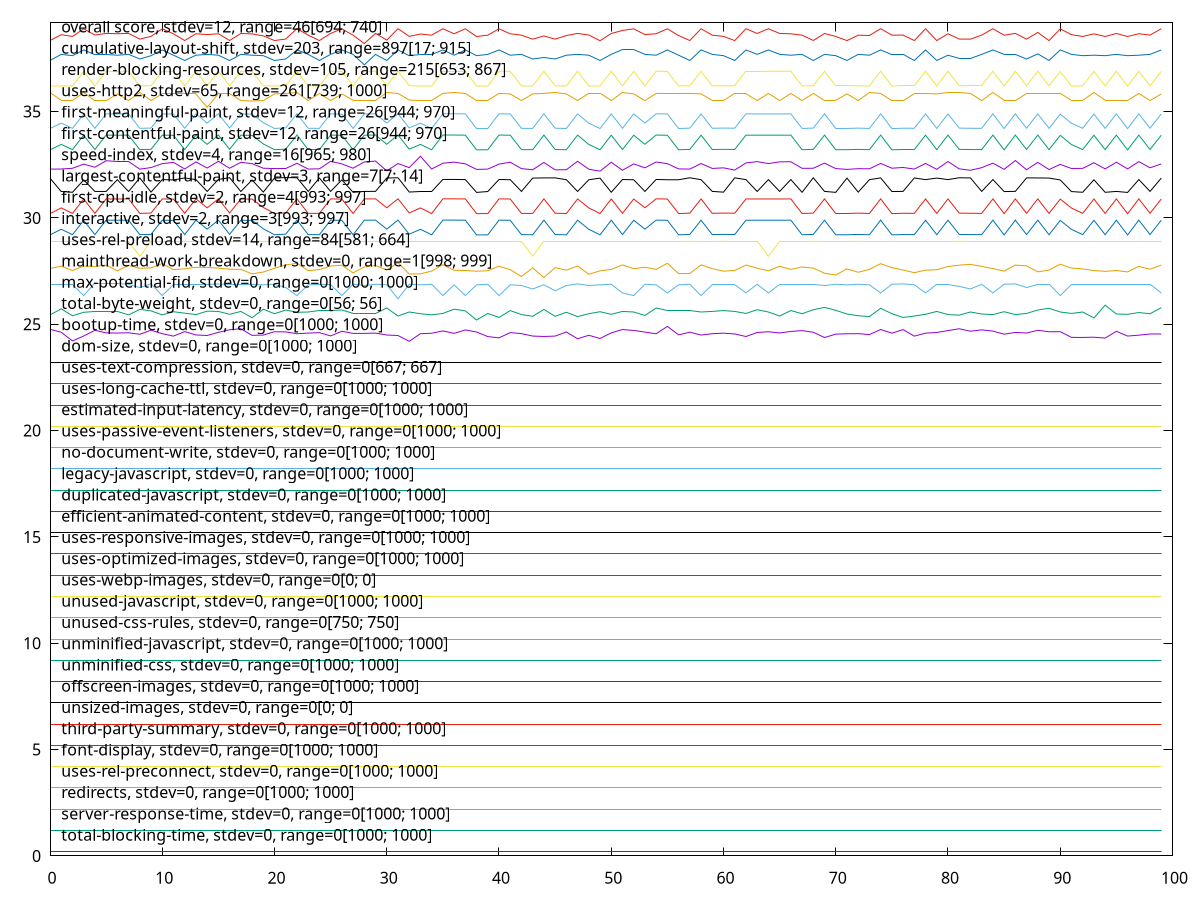$_totalBlockingTime <<EOF
0.2
0.2
0.2
0.2
0.2
0.2
0.2
0.2
0.2
0.2
0.2
0.2
0.2
0.2
0.2
0.2
0.2
0.2
0.2
0.2
0.2
0.2
0.2
0.2
0.2
0.2
0.2
0.2
0.2
0.2
0.2
0.2
0.2
0.2
0.2
0.2
0.2
0.2
0.2
0.2
0.2
0.2
0.2
0.2
0.2
0.2
0.2
0.2
0.2
0.2
0.2
0.2
0.2
0.2
0.2
0.2
0.2
0.2
0.2
0.2
0.2
0.2
0.2
0.2
0.2
0.2
0.2
0.2
0.2
0.2
0.2
0.2
0.2
0.2
0.2
0.2
0.2
0.2
0.2
0.2
0.2
0.2
0.2
0.2
0.2
0.2
0.2
0.2
0.2
0.2
0.2
0.2
0.2
0.2
0.2
0.2
0.2
0.2
0.2
0.2
EOF
$_serverResponseTime <<EOF
1.2
1.2
1.2
1.2
1.2
1.2
1.2
1.2
1.2
1.2
1.2
1.2
1.2
1.2
1.2
1.2
1.2
1.2
1.2
1.2
1.2
1.2
1.2
1.2
1.2
1.2
1.2
1.2
1.2
1.2
1.2
1.2
1.2
1.2
1.2
1.2
1.2
1.2
1.2
1.2
1.2
1.2
1.2
1.2
1.2
1.2
1.2
1.2
1.2
1.2
1.2
1.2
1.2
1.2
1.2
1.2
1.2
1.2
1.2
1.2
1.2
1.2
1.2
1.2
1.2
1.2
1.2
1.2
1.2
1.2
1.2
1.2
1.2
1.2
1.2
1.2
1.2
1.2
1.2
1.2
1.2
1.2
1.2
1.2
1.2
1.2
1.2
1.2
1.2
1.2
1.2
1.2
1.2
1.2
1.2
1.2
1.2
1.2
1.2
1.2
EOF
$_redirects <<EOF
2.2
2.2
2.2
2.2
2.2
2.2
2.2
2.2
2.2
2.2
2.2
2.2
2.2
2.2
2.2
2.2
2.2
2.2
2.2
2.2
2.2
2.2
2.2
2.2
2.2
2.2
2.2
2.2
2.2
2.2
2.2
2.2
2.2
2.2
2.2
2.2
2.2
2.2
2.2
2.2
2.2
2.2
2.2
2.2
2.2
2.2
2.2
2.2
2.2
2.2
2.2
2.2
2.2
2.2
2.2
2.2
2.2
2.2
2.2
2.2
2.2
2.2
2.2
2.2
2.2
2.2
2.2
2.2
2.2
2.2
2.2
2.2
2.2
2.2
2.2
2.2
2.2
2.2
2.2
2.2
2.2
2.2
2.2
2.2
2.2
2.2
2.2
2.2
2.2
2.2
2.2
2.2
2.2
2.2
2.2
2.2
2.2
2.2
2.2
2.2
EOF
$_usesRelPreconnect <<EOF
3.2
3.2
3.2
3.2
3.2
3.2
3.2
3.2
3.2
3.2
3.2
3.2
3.2
3.2
3.2
3.2
3.2
3.2
3.2
3.2
3.2
3.2
3.2
3.2
3.2
3.2
3.2
3.2
3.2
3.2
3.2
3.2
3.2
3.2
3.2
3.2
3.2
3.2
3.2
3.2
3.2
3.2
3.2
3.2
3.2
3.2
3.2
3.2
3.2
3.2
3.2
3.2
3.2
3.2
3.2
3.2
3.2
3.2
3.2
3.2
3.2
3.2
3.2
3.2
3.2
3.2
3.2
3.2
3.2
3.2
3.2
3.2
3.2
3.2
3.2
3.2
3.2
3.2
3.2
3.2
3.2
3.2
3.2
3.2
3.2
3.2
3.2
3.2
3.2
3.2
3.2
3.2
3.2
3.2
3.2
3.2
3.2
3.2
3.2
3.2
EOF
$_fontDisplay <<EOF
4.2
4.2
4.2
4.2
4.2
4.2
4.2
4.2
4.2
4.2
4.2
4.2
4.2
4.2
4.2
4.2
4.2
4.2
4.2
4.2
4.2
4.2
4.2
4.2
4.2
4.2
4.2
4.2
4.2
4.2
4.2
4.2
4.2
4.2
4.2
4.2
4.2
4.2
4.2
4.2
4.2
4.2
4.2
4.2
4.2
4.2
4.2
4.2
4.2
4.2
4.2
4.2
4.2
4.2
4.2
4.2
4.2
4.2
4.2
4.2
4.2
4.2
4.2
4.2
4.2
4.2
4.2
4.2
4.2
4.2
4.2
4.2
4.2
4.2
4.2
4.2
4.2
4.2
4.2
4.2
4.2
4.2
4.2
4.2
4.2
4.2
4.2
4.2
4.2
4.2
4.2
4.2
4.2
4.2
4.2
4.2
4.2
4.2
4.2
4.2
EOF
$_thirdPartySummary <<EOF
5.2
5.2
5.2
5.2
5.2
5.2
5.2
5.2
5.2
5.2
5.2
5.2
5.2
5.2
5.2
5.2
5.2
5.2
5.2
5.2
5.2
5.2
5.2
5.2
5.2
5.2
5.2
5.2
5.2
5.2
5.2
5.2
5.2
5.2
5.2
5.2
5.2
5.2
5.2
5.2
5.2
5.2
5.2
5.2
5.2
5.2
5.2
5.2
5.2
5.2
5.2
5.2
5.2
5.2
5.2
5.2
5.2
5.2
5.2
5.2
5.2
5.2
5.2
5.2
5.2
5.2
5.2
5.2
5.2
5.2
5.2
5.2
5.2
5.2
5.2
5.2
5.2
5.2
5.2
5.2
5.2
5.2
5.2
5.2
5.2
5.2
5.2
5.2
5.2
5.2
5.2
5.2
5.2
5.2
5.2
5.2
5.2
5.2
5.2
5.2
EOF
$_unsizedImages <<EOF
6.2
6.2
6.2
6.2
6.2
6.2
6.2
6.2
6.2
6.2
6.2
6.2
6.2
6.2
6.2
6.2
6.2
6.2
6.2
6.2
6.2
6.2
6.2
6.2
6.2
6.2
6.2
6.2
6.2
6.2
6.2
6.2
6.2
6.2
6.2
6.2
6.2
6.2
6.2
6.2
6.2
6.2
6.2
6.2
6.2
6.2
6.2
6.2
6.2
6.2
6.2
6.2
6.2
6.2
6.2
6.2
6.2
6.2
6.2
6.2
6.2
6.2
6.2
6.2
6.2
6.2
6.2
6.2
6.2
6.2
6.2
6.2
6.2
6.2
6.2
6.2
6.2
6.2
6.2
6.2
6.2
6.2
6.2
6.2
6.2
6.2
6.2
6.2
6.2
6.2
6.2
6.2
6.2
6.2
6.2
6.2
6.2
6.2
6.2
6.2
EOF
$_offscreenImages <<EOF
7.2
7.2
7.2
7.2
7.2
7.2
7.2
7.2
7.2
7.2
7.2
7.2
7.2
7.2
7.2
7.2
7.2
7.2
7.2
7.2
7.2
7.2
7.2
7.2
7.2
7.2
7.2
7.2
7.2
7.2
7.2
7.2
7.2
7.2
7.2
7.2
7.2
7.2
7.2
7.2
7.2
7.2
7.2
7.2
7.2
7.2
7.2
7.2
7.2
7.2
7.2
7.2
7.2
7.2
7.2
7.2
7.2
7.2
7.2
7.2
7.2
7.2
7.2
7.2
7.2
7.2
7.2
7.2
7.2
7.2
7.2
7.2
7.2
7.2
7.2
7.2
7.2
7.2
7.2
7.2
7.2
7.2
7.2
7.2
7.2
7.2
7.2
7.2
7.2
7.2
7.2
7.2
7.2
7.2
7.2
7.2
7.2
7.2
7.2
7.2
EOF
$_unminifiedCss <<EOF
8.2
8.2
8.2
8.2
8.2
8.2
8.2
8.2
8.2
8.2
8.2
8.2
8.2
8.2
8.2
8.2
8.2
8.2
8.2
8.2
8.2
8.2
8.2
8.2
8.2
8.2
8.2
8.2
8.2
8.2
8.2
8.2
8.2
8.2
8.2
8.2
8.2
8.2
8.2
8.2
8.2
8.2
8.2
8.2
8.2
8.2
8.2
8.2
8.2
8.2
8.2
8.2
8.2
8.2
8.2
8.2
8.2
8.2
8.2
8.2
8.2
8.2
8.2
8.2
8.2
8.2
8.2
8.2
8.2
8.2
8.2
8.2
8.2
8.2
8.2
8.2
8.2
8.2
8.2
8.2
8.2
8.2
8.2
8.2
8.2
8.2
8.2
8.2
8.2
8.2
8.2
8.2
8.2
8.2
8.2
8.2
8.2
8.2
8.2
8.2
EOF
$_unminifiedJavascript <<EOF
9.2
9.2
9.2
9.2
9.2
9.2
9.2
9.2
9.2
9.2
9.2
9.2
9.2
9.2
9.2
9.2
9.2
9.2
9.2
9.2
9.2
9.2
9.2
9.2
9.2
9.2
9.2
9.2
9.2
9.2
9.2
9.2
9.2
9.2
9.2
9.2
9.2
9.2
9.2
9.2
9.2
9.2
9.2
9.2
9.2
9.2
9.2
9.2
9.2
9.2
9.2
9.2
9.2
9.2
9.2
9.2
9.2
9.2
9.2
9.2
9.2
9.2
9.2
9.2
9.2
9.2
9.2
9.2
9.2
9.2
9.2
9.2
9.2
9.2
9.2
9.2
9.2
9.2
9.2
9.2
9.2
9.2
9.2
9.2
9.2
9.2
9.2
9.2
9.2
9.2
9.2
9.2
9.2
9.2
9.2
9.2
9.2
9.2
9.2
9.2
EOF
$_unusedCssRules <<EOF
10.2
10.2
10.2
10.2
10.2
10.2
10.2
10.2
10.2
10.2
10.2
10.2
10.2
10.2
10.2
10.2
10.2
10.2
10.2
10.2
10.2
10.2
10.2
10.2
10.2
10.2
10.2
10.2
10.2
10.2
10.2
10.2
10.2
10.2
10.2
10.2
10.2
10.2
10.2
10.2
10.2
10.2
10.2
10.2
10.2
10.2
10.2
10.2
10.2
10.2
10.2
10.2
10.2
10.2
10.2
10.2
10.2
10.2
10.2
10.2
10.2
10.2
10.2
10.2
10.2
10.2
10.2
10.2
10.2
10.2
10.2
10.2
10.2
10.2
10.2
10.2
10.2
10.2
10.2
10.2
10.2
10.2
10.2
10.2
10.2
10.2
10.2
10.2
10.2
10.2
10.2
10.2
10.2
10.2
10.2
10.2
10.2
10.2
10.2
10.2
EOF
$_unusedJavascript <<EOF
11.2
11.2
11.2
11.2
11.2
11.2
11.2
11.2
11.2
11.2
11.2
11.2
11.2
11.2
11.2
11.2
11.2
11.2
11.2
11.2
11.2
11.2
11.2
11.2
11.2
11.2
11.2
11.2
11.2
11.2
11.2
11.2
11.2
11.2
11.2
11.2
11.2
11.2
11.2
11.2
11.2
11.2
11.2
11.2
11.2
11.2
11.2
11.2
11.2
11.2
11.2
11.2
11.2
11.2
11.2
11.2
11.2
11.2
11.2
11.2
11.2
11.2
11.2
11.2
11.2
11.2
11.2
11.2
11.2
11.2
11.2
11.2
11.2
11.2
11.2
11.2
11.2
11.2
11.2
11.2
11.2
11.2
11.2
11.2
11.2
11.2
11.2
11.2
11.2
11.2
11.2
11.2
11.2
11.2
11.2
11.2
11.2
11.2
11.2
11.2
EOF
$_usesWebpImages <<EOF
12.2
12.2
12.2
12.2
12.2
12.2
12.2
12.2
12.2
12.2
12.2
12.2
12.2
12.2
12.2
12.2
12.2
12.2
12.2
12.2
12.2
12.2
12.2
12.2
12.2
12.2
12.2
12.2
12.2
12.2
12.2
12.2
12.2
12.2
12.2
12.2
12.2
12.2
12.2
12.2
12.2
12.2
12.2
12.2
12.2
12.2
12.2
12.2
12.2
12.2
12.2
12.2
12.2
12.2
12.2
12.2
12.2
12.2
12.2
12.2
12.2
12.2
12.2
12.2
12.2
12.2
12.2
12.2
12.2
12.2
12.2
12.2
12.2
12.2
12.2
12.2
12.2
12.2
12.2
12.2
12.2
12.2
12.2
12.2
12.2
12.2
12.2
12.2
12.2
12.2
12.2
12.2
12.2
12.2
12.2
12.2
12.2
12.2
12.2
12.2
EOF
$_usesOptimizedImages <<EOF
13.2
13.2
13.2
13.2
13.2
13.2
13.2
13.2
13.2
13.2
13.2
13.2
13.2
13.2
13.2
13.2
13.2
13.2
13.2
13.2
13.2
13.2
13.2
13.2
13.2
13.2
13.2
13.2
13.2
13.2
13.2
13.2
13.2
13.2
13.2
13.2
13.2
13.2
13.2
13.2
13.2
13.2
13.2
13.2
13.2
13.2
13.2
13.2
13.2
13.2
13.2
13.2
13.2
13.2
13.2
13.2
13.2
13.2
13.2
13.2
13.2
13.2
13.2
13.2
13.2
13.2
13.2
13.2
13.2
13.2
13.2
13.2
13.2
13.2
13.2
13.2
13.2
13.2
13.2
13.2
13.2
13.2
13.2
13.2
13.2
13.2
13.2
13.2
13.2
13.2
13.2
13.2
13.2
13.2
13.2
13.2
13.2
13.2
13.2
13.2
EOF
$_usesResponsiveImages <<EOF
14.2
14.2
14.2
14.2
14.2
14.2
14.2
14.2
14.2
14.2
14.2
14.2
14.2
14.2
14.2
14.2
14.2
14.2
14.2
14.2
14.2
14.2
14.2
14.2
14.2
14.2
14.2
14.2
14.2
14.2
14.2
14.2
14.2
14.2
14.2
14.2
14.2
14.2
14.2
14.2
14.2
14.2
14.2
14.2
14.2
14.2
14.2
14.2
14.2
14.2
14.2
14.2
14.2
14.2
14.2
14.2
14.2
14.2
14.2
14.2
14.2
14.2
14.2
14.2
14.2
14.2
14.2
14.2
14.2
14.2
14.2
14.2
14.2
14.2
14.2
14.2
14.2
14.2
14.2
14.2
14.2
14.2
14.2
14.2
14.2
14.2
14.2
14.2
14.2
14.2
14.2
14.2
14.2
14.2
14.2
14.2
14.2
14.2
14.2
14.2
EOF
$_efficientAnimatedContent <<EOF
15.2
15.2
15.2
15.2
15.2
15.2
15.2
15.2
15.2
15.2
15.2
15.2
15.2
15.2
15.2
15.2
15.2
15.2
15.2
15.2
15.2
15.2
15.2
15.2
15.2
15.2
15.2
15.2
15.2
15.2
15.2
15.2
15.2
15.2
15.2
15.2
15.2
15.2
15.2
15.2
15.2
15.2
15.2
15.2
15.2
15.2
15.2
15.2
15.2
15.2
15.2
15.2
15.2
15.2
15.2
15.2
15.2
15.2
15.2
15.2
15.2
15.2
15.2
15.2
15.2
15.2
15.2
15.2
15.2
15.2
15.2
15.2
15.2
15.2
15.2
15.2
15.2
15.2
15.2
15.2
15.2
15.2
15.2
15.2
15.2
15.2
15.2
15.2
15.2
15.2
15.2
15.2
15.2
15.2
15.2
15.2
15.2
15.2
15.2
15.2
EOF
$_duplicatedJavascript <<EOF
16.2
16.2
16.2
16.2
16.2
16.2
16.2
16.2
16.2
16.2
16.2
16.2
16.2
16.2
16.2
16.2
16.2
16.2
16.2
16.2
16.2
16.2
16.2
16.2
16.2
16.2
16.2
16.2
16.2
16.2
16.2
16.2
16.2
16.2
16.2
16.2
16.2
16.2
16.2
16.2
16.2
16.2
16.2
16.2
16.2
16.2
16.2
16.2
16.2
16.2
16.2
16.2
16.2
16.2
16.2
16.2
16.2
16.2
16.2
16.2
16.2
16.2
16.2
16.2
16.2
16.2
16.2
16.2
16.2
16.2
16.2
16.2
16.2
16.2
16.2
16.2
16.2
16.2
16.2
16.2
16.2
16.2
16.2
16.2
16.2
16.2
16.2
16.2
16.2
16.2
16.2
16.2
16.2
16.2
16.2
16.2
16.2
16.2
16.2
16.2
EOF
$_legacyJavascript <<EOF
17.2
17.2
17.2
17.2
17.2
17.2
17.2
17.2
17.2
17.2
17.2
17.2
17.2
17.2
17.2
17.2
17.2
17.2
17.2
17.2
17.2
17.2
17.2
17.2
17.2
17.2
17.2
17.2
17.2
17.2
17.2
17.2
17.2
17.2
17.2
17.2
17.2
17.2
17.2
17.2
17.2
17.2
17.2
17.2
17.2
17.2
17.2
17.2
17.2
17.2
17.2
17.2
17.2
17.2
17.2
17.2
17.2
17.2
17.2
17.2
17.2
17.2
17.2
17.2
17.2
17.2
17.2
17.2
17.2
17.2
17.2
17.2
17.2
17.2
17.2
17.2
17.2
17.2
17.2
17.2
17.2
17.2
17.2
17.2
17.2
17.2
17.2
17.2
17.2
17.2
17.2
17.2
17.2
17.2
17.2
17.2
17.2
17.2
17.2
17.2
EOF
$_noDocumentWrite <<EOF
18.2
18.2
18.2
18.2
18.2
18.2
18.2
18.2
18.2
18.2
18.2
18.2
18.2
18.2
18.2
18.2
18.2
18.2
18.2
18.2
18.2
18.2
18.2
18.2
18.2
18.2
18.2
18.2
18.2
18.2
18.2
18.2
18.2
18.2
18.2
18.2
18.2
18.2
18.2
18.2
18.2
18.2
18.2
18.2
18.2
18.2
18.2
18.2
18.2
18.2
18.2
18.2
18.2
18.2
18.2
18.2
18.2
18.2
18.2
18.2
18.2
18.2
18.2
18.2
18.2
18.2
18.2
18.2
18.2
18.2
18.2
18.2
18.2
18.2
18.2
18.2
18.2
18.2
18.2
18.2
18.2
18.2
18.2
18.2
18.2
18.2
18.2
18.2
18.2
18.2
18.2
18.2
18.2
18.2
18.2
18.2
18.2
18.2
18.2
18.2
EOF
$_usesPassiveEventListeners <<EOF
19.2
19.2
19.2
19.2
19.2
19.2
19.2
19.2
19.2
19.2
19.2
19.2
19.2
19.2
19.2
19.2
19.2
19.2
19.2
19.2
19.2
19.2
19.2
19.2
19.2
19.2
19.2
19.2
19.2
19.2
19.2
19.2
19.2
19.2
19.2
19.2
19.2
19.2
19.2
19.2
19.2
19.2
19.2
19.2
19.2
19.2
19.2
19.2
19.2
19.2
19.2
19.2
19.2
19.2
19.2
19.2
19.2
19.2
19.2
19.2
19.2
19.2
19.2
19.2
19.2
19.2
19.2
19.2
19.2
19.2
19.2
19.2
19.2
19.2
19.2
19.2
19.2
19.2
19.2
19.2
19.2
19.2
19.2
19.2
19.2
19.2
19.2
19.2
19.2
19.2
19.2
19.2
19.2
19.2
19.2
19.2
19.2
19.2
19.2
19.2
EOF
$_estimatedInputLatency <<EOF
20.2
20.2
20.2
20.2
20.2
20.2
20.2
20.2
20.2
20.2
20.2
20.2
20.2
20.2
20.2
20.2
20.2
20.2
20.2
20.2
20.2
20.2
20.2
20.2
20.2
20.2
20.2
20.2
20.2
20.2
20.2
20.2
20.2
20.2
20.2
20.2
20.2
20.2
20.2
20.2
20.2
20.2
20.2
20.2
20.2
20.2
20.2
20.2
20.2
20.2
20.2
20.2
20.2
20.2
20.2
20.2
20.2
20.2
20.2
20.2
20.2
20.2
20.2
20.2
20.2
20.2
20.2
20.2
20.2
20.2
20.2
20.2
20.2
20.2
20.2
20.2
20.2
20.2
20.2
20.2
20.2
20.2
20.2
20.2
20.2
20.2
20.2
20.2
20.2
20.2
20.2
20.2
20.2
20.2
20.2
20.2
20.2
20.2
20.2
20.2
EOF
$_usesLongCacheTtl <<EOF
21.2
21.2
21.2
21.2
21.2
21.2
21.2
21.2
21.2
21.2
21.2
21.2
21.2
21.2
21.2
21.2
21.2
21.2
21.2
21.2
21.2
21.2
21.2
21.2
21.2
21.2
21.2
21.2
21.2
21.2
21.2
21.2
21.2
21.2
21.2
21.2
21.2
21.2
21.2
21.2
21.2
21.2
21.2
21.2
21.2
21.2
21.2
21.2
21.2
21.2
21.2
21.2
21.2
21.2
21.2
21.2
21.2
21.2
21.2
21.2
21.2
21.2
21.2
21.2
21.2
21.2
21.2
21.2
21.2
21.2
21.2
21.2
21.2
21.2
21.2
21.2
21.2
21.2
21.2
21.2
21.2
21.2
21.2
21.2
21.2
21.2
21.2
21.2
21.2
21.2
21.2
21.2
21.2
21.2
21.2
21.2
21.2
21.2
21.2
21.2
EOF
$_usesTextCompression <<EOF
22.2
22.2
22.2
22.2
22.2
22.2
22.2
22.2
22.2
22.2
22.2
22.2
22.2
22.2
22.2
22.2
22.2
22.2
22.2
22.2
22.2
22.2
22.2
22.2
22.2
22.2
22.2
22.2
22.2
22.2
22.2
22.2
22.2
22.2
22.2
22.2
22.2
22.2
22.2
22.2
22.2
22.2
22.2
22.2
22.2
22.2
22.2
22.2
22.2
22.2
22.2
22.2
22.2
22.2
22.2
22.2
22.2
22.2
22.2
22.2
22.2
22.2
22.2
22.2
22.2
22.2
22.2
22.2
22.2
22.2
22.2
22.2
22.2
22.2
22.2
22.2
22.2
22.2
22.2
22.2
22.2
22.2
22.2
22.2
22.2
22.2
22.2
22.2
22.2
22.2
22.2
22.2
22.2
22.2
22.2
22.2
22.2
22.2
22.2
22.2
EOF
$_domSize <<EOF
23.2
23.2
23.2
23.2
23.2
23.2
23.2
23.2
23.2
23.2
23.2
23.2
23.2
23.2
23.2
23.2
23.2
23.2
23.2
23.2
23.2
23.2
23.2
23.2
23.2
23.2
23.2
23.2
23.2
23.2
23.2
23.2
23.2
23.2
23.2
23.2
23.2
23.2
23.2
23.2
23.2
23.2
23.2
23.2
23.2
23.2
23.2
23.2
23.2
23.2
23.2
23.2
23.2
23.2
23.2
23.2
23.2
23.2
23.2
23.2
23.2
23.2
23.2
23.2
23.2
23.2
23.2
23.2
23.2
23.2
23.2
23.2
23.2
23.2
23.2
23.2
23.2
23.2
23.2
23.2
23.2
23.2
23.2
23.2
23.2
23.2
23.2
23.2
23.2
23.2
23.2
23.2
23.2
23.2
23.2
23.2
23.2
23.2
23.2
23.2
EOF
$_bootupTime <<EOF
24.763724844999913
24.62484326375443
24.218602716610317
24.447208531244723
24.715526398258678
24.59473361718356
24.588129154421782
24.600848860265625
24.529988434348724
24.721802709449182
24.557040176680218
24.442534286125277
24.656238214362364
24.498155773447465
24.472268579245153
24.620188486933113
24.74205205937831
24.790893280543546
24.479810096660767
24.492245629469075
24.649738717203192
24.641944846344707
24.555201768967173
24.584584478612037
24.60734881790251
24.451860498569125
24.672234755367054
24.572956425527202
24.570701250513405
24.585915550636205
24.494712810752194
24.47125847184268
24.2
24.556580952168815
24.57744834478872
24.68942091430639
24.571604054951727
24.73309225895751
24.636979754177347
24.421488181523145
24.360709343846324
24.608211426716906
24.560247765319573
24.446171739450385
24.42626244939585
24.444094850914095
24.63780956998418
24.318773813640174
24.482809811672528
24.331579640473493
24.595610110275253
24.752635521691893
24.709563584956367
24.633234135220984
24.55382033583647
24.9
24.50354006936726
24.627790659172177
24.49323329586921
24.557040176680218
24.581915753812627
24.54455299459355
24.42467354482694
24.612510225124055
24.649330564915804
24.59209835570737
24.66348102746483
24.700137594570194
24.626107834636873
24.377486318795047
24.5365962720041
24.553359356846702
24.559332562956065
24.515177658420882
24.754032902506335
24.582806300217726
24.749479623132718
24.4414925339951
24.58369587320792
24.61422311477365
24.703924027006643
24.78826656996357
24.67499744676351
24.73812555428547
24.678925356604804
24.534242076796108
24.616785358474193
24.588571143077626
24.717748506309814
24.647286399441096
24.651776045458227
24.38357224285328
24.380810256745466
24.39236211534134
24.349947315271308
24.669858072526072
24.445133846006843
24.487787995396054
24.54362070792411
24.542220389378453
EOF
$_totalByteWeight <<EOF
25.442304025070147
25.724996961937713
25.401919751232832
25.56345749370085
25.617303791362627
25.617303791362627
25.603842198969684
25.442304025070147
25.698073597369678
25.630765395719187
25.442304025070147
25.590380618554608
25.523072896304157
25.455765473628823
25.617303791362627
25.603842198969684
25.469226934208148
25.603842198969684
25.307690198437435
25.7115352736505
25.496149891286148
25.671150280755903
25.56345749370085
25.576919050131664
25.657688640422954
25.657688640422954
25.671150280755903
25.496149891286148
25.496149891286148
25.496149891286148
25.765382098638064
25.3884583505999
25.576919050131664
25.496149891286148
25.442304025070147
25.50961138778483
25.7115352736505
25.630765395719187
25.2
25.50961138778483
25.321151527174617
25.644227012096394
25.455765473628823
25.37499696194484
25.698073597369678
25.37499696194484
25.56345749370085
25.361535585267657
25.496149891286148
25.590380618554608
25.469226934208148
25.603842198969684
25.576919050131664
25.415381163857894
25.765382098638064
25.630765395719187
25.630765395719187
25.630765395719187
25.576919050131664
25.603842198969684
25.644227012096394
25.603842198969684
25.50961138778483
25.684611933080983
25.576919050131664
25.3884583505999
25.644227012096394
25.496149891286148
25.684611933080983
25.79230558302759
25.657688640422954
25.482688406751084
25.401919751232832
25.361535585267657
25.751920374402975
25.496149891286148
25.321151527174617
25.3884583505999
25.469226934208148
25.603842198969684
25.455765473628823
25.428842588460824
25.576919050131664
25.482688406751084
25.455765473628823
25.590380618554608
25.455765473628823
25.50961138778483
25.671150280755903
25.751920374402975
25.576919050131664
25.50961138778483
25.576919050131664
25.29422888169238
25.9
25.482688406751084
25.469226934208148
25.549995949247908
25.496149891286148
25.77884383483676
EOF
$_maxPotentialFid <<EOF
26.880917984764334
26.880917984764334
26.880917984764334
26.349968289758344
26.9
26.9
26.9
26.880917984764334
26.7270495259776
26.9
26.349968289758344
26.85568909929118
26.85568909929118
26.880917984764334
26.880917984764334
26.9
26.880917984764334
26.880917984764334
26.880917984764334
26.85568909929118
26.880917984764334
26.7270495259776
26.349968289758344
26.85568909929118
26.880917984764334
26.880917984764334
26.349968289758344
26.880917984764334
26.822827617479895
26.880917984764334
26.85568909929118
26.2
26.880917984764334
26.85568909929118
26.880917984764334
26.349968289758344
26.85568909929118
26.349968289758344
26.85568909929118
26.880917984764334
26.349968289758344
26.85568909929118
26.822827617479895
26.659896988169475
26.85568909929118
26.57661020334889
26.822827617479895
26.9
26.822827617479895
26.85568909929118
26.880917984764334
26.47434999168786
26.349968289758344
26.880917984764334
26.85568909929118
26.47434999168786
26.85568909929118
26.880917984764334
26.349968289758344
26.880917984764334
26.880917984764334
26.880917984764334
26.47434999168786
26.880917984764334
26.47434999168786
26.880917984764334
26.880917984764334
26.880917984764334
26.880917984764334
26.822827617479895
26.880917984764334
26.85568909929118
26.880917984764334
26.85568909929118
26.47434999168786
26.880917984764334
26.9
26.85568909929118
26.47434999168786
26.880917984764334
26.880917984764334
26.780608358010383
26.659896988169475
26.880917984764334
26.47434999168786
26.880917984764334
26.9
26.7270495259776
26.880917984764334
26.880917984764334
26.349968289758344
26.880917984764334
26.880917984764334
26.85568909929118
26.85568909929118
26.880917984764334
26.880917984764334
26.880917984764334
26.880917984764334
26.47434999168786
EOF
$_mainthreadWorkBreakdown <<EOF
27.622772700819105
27.73356789397822
27.524726566610575
27.74200386270647
27.719996510315017
27.781067206596234
27.51519300421137
27.76656443930736
27.633209713775308
27.650837870489866
27.85379969305261
27.567646879471106
27.605264809311308
27.67788397052645
27.672704751557635
27.63946063660706
27.590088504931014
27.580866363623883
27.369043387951955
27.455952067044663
27.63176803569663
27.788027484485205
27.867567042304017
27.52031609702564
27.571678705887468
27.739314148226477
27.778552792665973
27.414815593217604
27.69939423517537
27.762563360418735
27.55032654609618
27.9
27.365503105741194
27.368174626118122
27.50328095885812
27.799096015289457
27.537784031285103
27.529121725735408
27.49483430178879
27.51870342902547
27.72831872729434
27.568208405778435
27.24966916878826
27.65034024474311
27.2
27.663081983084698
27.544725374938842
27.73821788600335
27.351916493955166
27.512931203269602
27.579516551817274
27.792436835270347
27.611826315876854
27.68332746621323
27.581183743741498
27.868178274410457
27.380537335518994
27.38664928384146
27.79230745692698
27.61545258272996
27.498739569044183
27.529949286780123
27.785836413476332
27.63608748900301
27.518536484715412
27.726169543973757
27.579860767021522
27.693723966771284
27.640214414183344
27.399890511890206
27.314340406816473
27.607671596941
27.44628885820586
27.582875005962222
27.84991773687844
27.66288519808472
27.55119435159764
27.426637846247157
27.54649547982197
27.564030820689876
27.71607792066678
27.779690602228033
27.817310852725665
27.72188033956587
27.618632137759462
27.50057496035568
27.783879495224305
27.7447541998905
27.464880651123412
27.55046218107081
27.826442556849724
27.643675181030336
27.602307692063334
27.527078082568444
27.488925993613435
27.52774124855642
27.46035099871158
27.723737410848962
27.588801735479475
27.785228047061395
EOF
$_usesRelPreload <<EOF
28.89072847682119
28.895364238410597
28.895364238410597
28.89072847682119
28.895364238410597
28.895364238410597
28.895364238410597
28.895364238410597
28.2
28.9
28.895364238410597
28.89072847682119
28.895364238410597
28.895364238410597
28.895364238410597
28.895364238410597
28.9
28.895364238410597
28.89072847682119
28.9
28.895364238410597
28.9
28.9
28.895364238410597
28.895364238410597
28.895364238410597
28.89072847682119
28.895364238410597
28.895364238410597
28.895364238410597
28.895364238410597
28.9
28.9
28.895364238410597
28.895364238410597
28.895364238410597
28.895364238410597
28.895364238410597
28.89072847682119
28.895364238410597
28.895364238410597
28.895364238410597
28.895364238410597
28.2
28.895364238410597
28.895364238410597
28.895364238410597
28.895364238410597
28.895364238410597
28.895364238410597
28.895364238410597
28.895364238410597
28.895364238410597
28.895364238410597
28.895364238410597
28.895364238410597
28.895364238410597
28.9
28.895364238410597
28.895364238410597
28.9
28.895364238410597
28.895364238410597
28.895364238410597
28.2
28.895364238410597
28.895364238410597
28.895364238410597
28.9
28.895364238410597
28.895364238410597
28.895364238410597
28.9
28.895364238410597
28.895364238410597
28.895364238410597
28.895364238410597
28.895364238410597
28.895364238410597
28.895364238410597
28.895364238410597
28.9
28.895364238410597
28.895364238410597
28.895364238410597
28.89072847682119
28.895364238410597
28.895364238410597
28.895364238410597
28.895364238410597
28.89072847682119
28.89072847682119
28.895364238410597
28.895364238410597
28.895364238410597
28.895364238410597
28.89072847682119
28.895364238410597
28.895364238410597
28.895364238410597
EOF
$_interactive <<EOF
29.202679431125034
29.467673019862374
29.213547908229213
29.884808899999523
29.216319772646116
29.895050260273788
29.890571430149045
29.892602534628836
29.214997449111667
29.228241673864357
29.89313141102177
29.88480200421765
29.217190689271742
29.894526074408
29.47168124417967
29.897760371331486
29.23027145905573
29.890888085611028
29.884335736775473
29.48908846695512
29.20884097606204
29.237346677539485
29.899587627169208
29.21543334007252
29.21393499976754
29.895725548611367
29.886614381555685
29.2091806773918
29.89314736400761
29.89769368686534
29.472796285066103
29.9
29.23637754108717
29.466794632145533
29.205809783251905
29.89726443663555
29.897800742670555
29.89422198897508
29.20333266719444
29.204964448621613
29.896632009830252
29.890716748075384
29.21469363408878
29.211240407209527
29.89592872462128
29.221548511754907
29.207258144656745
29.893910976258027
29.46548752251953
29.205927708329295
29.89288889324544
29.217388495752708
29.889719649447144
29.474007798481217
29.897854039311998
29.88910881587991
29.2067407557433
29.224571789367744
29.892166906514188
29.217478082829302
29.22725882051719
29.220973583815855
29.894115445381225
29.891375432595623
29.893574122644768
29.89192825435471
29.894771821984794
29.209224177169986
29.22653034653625
29.89496064103198
29.20695091492958
29.20943481364809
29.22527785962144
29.210093787145983
29.896498933888
29.20449841498473
29.219944364418133
29.216920032739004
29.893258571799425
29.210195731722663
29.894233826426756
29.226371811063892
29.217805980995436
29.214946324341955
29.894530170713658
29.201831092792517
29.897635617710133
29.218622079299603
29.895275408939042
29.21099223575596
29.88461809878949
29.46047863086128
29.215318379034553
29.888922515413096
29.21199767391274
29.894498310100374
29.2
29.895252214232368
29.219531568105076
29.891368126482256
EOF
$_firstCpuIdle <<EOF
30.202750604927413
30.472458527558466
30.21390329268929
30.885313362258337
30.216746483644563
30.895217851519604
30.89088797696755
30.892851847277917
30.215390192525405
30.228969762334625
30.89336313077216
30.885306688843205
30.217639713465267
30.89471123062354
30.476499803396855
30.8978365902315
30.231049982059723
30.891194184816406
30.88485544318242
30.494036142729907
30.20907416051296
30.238298993623474
30.899601709318702
30.215837292443045
30.214300373347275
30.895870459973697
30.887060417307882
30.209422726484334
30.893378552535125
30.89777216531713
30.4776238189831
30.9
30.237306236381226
30.47157273185476
30.20596355537977
30.89735744628581
30.89787559334231
30.894417318766944
30.203421126735414
30.205095974363367
30.89674638579777
30.891028501904298
30.215078557980206
30.21153605457767
30.896066800838575
30.222108482990002
30.20744993149504
30.894116699213498
30.470254489059432
30.206084580388147
30.893128684680278
30.217842581313985
30.890064236626028
30.478844974888105
30.897927083383667
30.889473455029925
30.20691897752745
30.225208042133353
30.89243068351329
30.21793445990487
30.227962395833703
30.221518984879282
30.894314336944124
30.891665427640856
30.893791088411852
30.892199945215122
30.894948747790913
30.20946736089691
30.22721571444107
30.895131237814077
30.20713464869975
30.20968348991283
30.225931846054962
30.210359629215578
30.896617799271652
30.20461765764981
30.2204636314192
30.21736212761404
30.893486056289348
30.210464227004707
30.89442876040137
30.227053212186338
30.218270741041117
30.21533775231475
30.894715189801577
30.201879779370046
30.897716063327167
30.219107674778098
30.895435444919176
30.211281438969944
30.88512871157109
30.465201724775774
30.21571937631022
30.889293260909284
30.21231296155378
30.894684395695528
30.2
30.895413028850864
30.220040334968935
30.891658363176866
EOF
$_largestContentfulPaint <<EOF
31.86769623643852
31.24335803217225
31.206452744625786
31.787179327940567
31.247284812194472
31.247532341245336
31.797212073109417
31.244947747893576
31.87901384855461
31.213653838218235
31.80180445881429
31.787159566219568
31.88104730754021
31.80430270688676
31.245818119074293
31.810106399819645
31.893247881958434
31.243177299145373
31.786513098710685
31.216644356519783
31.873363960469497
31.9
31.88912437858642
31.246823319324307
31.878060305013154
31.248294993420068
31.790311166806358
31.205750233077275
31.24553390875069
31.250315014275763
31.87887481214298
31.890012568129187
31.217644206778708
31.242985709278827
31.241912016162953
31.809085783656872
31.810014153523156
31.803716569407392
31.201542876742547
31.24159568927243
31.807994190520226
31.79735017792447
31.246424365092818
31.875190772070066
31.882312267704197
31.885040240498533
31.79687712813877
31.24630870054366
31.796103222700516
31.870655719490507
31.20809042089044
31.805806363282148
31.79573664050989
31.247155053964246
31.81011877184411
31.794672747391903
31.79659292805893
31.887918469322248
31.80020969452019
31.247825236062965
31.213146996399505
31.884811005511374
31.80345497994646
31.243681368942013
31.80293211158727
31.24709562793274
31.804636522918052
31.20577666961597
31.889761178204495
31.247441963250214
31.203329353066312
31.873980716625134
31.2133170425753
31.799325167776328
31.88346479268126
31.24124714581243
31.2491524690942
31.88058667298297
31.801938634731638
31.874649477955177
31.803553387037077
31.889775430201713
31.881413159853132
31.24655764003194
31.804200380536155
31.239979242720892
31.25015612360606
31.88229622634223
31.88109663181611
31.875269003129674
31.786841494254936
31.239159593947047
31.207448472436305
31.794402286434806
31.205750844314615
31.24694001764073
31.2
31.80545990896717
31.24889825159513
31.873827970709304
EOF
$_speedIndex <<EOF
32.29490159999329
32.30119884890961
32.33479812001623
32.53023190110944
32.38531343112216
32.68952955521224
32.657879382175196
32.65787588808695
32.29349207185632
32.368968260373556
32.5542093805002
32.61181279966295
32.30413660838336
32.63662922880003
32.34629844457377
32.662557520795595
32.33648929539642
32.61440014503642
32.5551851793053
32.33798643028183
32.32221775483219
32.32434390761045
32.570475502048815
32.29867827387094
32.30978739558844
32.662165934332116
32.542364574524655
32.33857793332341
32.63408187091786
32.673116507730924
32.21392384694775
32.55688364439892
32.3647163407702
32.900000000000006
32.30198932707446
32.573335625928365
32.62499747729557
32.545614747706935
32.282840080441936
32.29600802336101
32.53078454126282
32.62165272464288
32.31944539683807
32.265300741233105
32.60826156846517
32.262490200583926
32.266857383031315
32.664384283244274
32.28934544437237
32.2
32.61870394564945
32.243049435107636
32.54024152829716
32.35627928091506
32.63226283679328
32.55244804769991
32.306098123051726
32.29748245723831
32.560172987950175
32.3277467451374
32.35567404888124
32.251842067186175
32.58686157615592
32.64909576415585
32.5566197822198
32.63813514520635
32.643031376544194
32.333326870087085
32.336888733363466
32.57922037065683
32.320949114495015
32.28427671685108
32.315610394710475
32.310367982034556
32.56335385855524
32.338495054373226
32.37327666882844
32.29761777030211
32.5659647918014
32.28525772929717
32.65418029836054
32.30856121710063
32.24147464815095
32.36361334700373
32.57724964799637
32.28566219545872
32.70047578815045
32.26686627131477
32.613779839810206
32.27581198627087
32.51960782323864
32.32621487968867
32.33175445551736
32.59564560177082
32.30672386055883
32.62181468210921
32.30529145822439
32.64985814504513
32.35830064921079
32.53868176466833
EOF
$_firstContentfulPaint <<EOF
33.20253941456534
33.45851442905482
33.21284950306679
33.88389730881097
33.215481418470425
33.894747939972355
33.88999997065549
33.892152608004785
33.214225732870126
33.22681284703126
33.892713271438105
33.88389001013836
33.216308570296825
33.89419203848885
33.462463617371796
33.8976229427086
33.22874395739745
33.890335516859835
33.88339652356924
33.479642791177994
33.208382513419906
33.235479466045575
33.899562243917146
33.21463963207896
33.21321699048954
33.895464171060894
33.8858086161914
33.208704801455696
33.892730184153365
33.8975521824765
33.463562667877575
33.900000000000006
33.23455647161297
33.457649303598465
33.205507365350954
33.897096718724214
33.89766578200408
33.89386958085131
33.20315865609894
33.20470576103506
33.896425741164755
33.8901539552313
33.21393726070866
33.21065926975416
33.89567968432083
33.22044889500232
33.20688101669765
33.89353979739757
33.45636214509235
33.205619197375235
33.89245617037249
33.216496450524886
33.88909747888213
33.46475702123981
33.89772233726741
33.88845037214206
33.206390284704206
33.22332274202596
33.89169084121028
33.216581543656964
33.22587796812674
33.21990251932335
33.89375660469092
33.89085197838658
33.893182636265514
33.89143788616984
33.89445264774917
33.20874607249302
33.22518513383999
33.89465289428681
33.2065896118719
33.208945920348235
33.22399408614687
33.20957117904996
33.896284564005924
33.20426387560717
33.218924521391095
33.21605150403208
33.8928480836674
33.20966791292334
33.89388213313529
33.22503436375177
33.21689300245302
33.21417718909275
33.89419638241672
33.20173530647089
33.89749056488446
33.21766824617871
33.89498672880098
33.21042375173123
33.88369536354797
33.45143209351381
33.21453046869617
33.88825302403646
33.21137797553509
33.89416259591773
33.2
33.89496212840113
33.218532307770325
33.89084423543384
EOF
$_firstMeaningfulPaint <<EOF
34.20253941456534
34.45851442905482
34.21284950306679
34.88389730881097
34.215481418470425
34.894747939972355
34.88999997065549
34.892152608004785
34.214225732870126
34.22681284703126
34.892713271438105
34.88389001013836
34.216308570296825
34.89419203848885
34.462463617371796
34.8976229427086
34.22874395739745
34.890335516859835
34.88339652356924
34.479642791177994
34.208382513419906
34.235479466045575
34.899562243917146
34.21463963207896
34.21321699048954
34.895464171060894
34.8858086161914
34.208704801455696
34.892730184153365
34.8975521824765
34.463562667877575
34.900000000000006
34.23455647161297
34.457649303598465
34.205507365350954
34.897096718724214
34.89766578200408
34.89386958085131
34.20315865609894
34.20470576103506
34.896425741164755
34.8901539552313
34.21393726070866
34.21065926975416
34.89567968432083
34.22044889500232
34.20688101669765
34.89353979739757
34.45636214509235
34.205619197375235
34.89245617037249
34.216496450524886
34.88909747888213
34.46475702123981
34.89772233726741
34.88845037214206
34.206390284704206
34.22332274202596
34.89169084121028
34.216581543656964
34.22587796812674
34.21990251932335
34.89375660469092
34.89085197838658
34.893182636265514
34.89143788616984
34.89445264774917
34.20874607249302
34.22518513383999
34.89465289428681
34.2065896118719
34.208945920348235
34.22399408614687
34.20957117904996
34.896284564005924
34.20426387560717
34.218924521391095
34.21605150403208
34.8928480836674
34.20966791292334
34.89388213313529
34.22503436375177
34.21689300245302
34.21417718909275
34.89419638241672
34.20173530647089
34.89749056488446
34.21766824617871
34.89498672880098
34.21042375173123
34.88369536354797
34.45143209351381
34.21453046869617
34.88825302403646
34.21137797553509
34.89416259591773
34.2
34.89496212840113
34.218532307770325
34.89084423543384
EOF
$_usesHttp2 <<EOF
35.900000000000006
35.52021276595745
35.52021276595745
35.900000000000006
35.52021276595745
35.52021276595745
35.83297872340426
35.52021276595745
35.900000000000006
35.52021276595745
35.83297872340426
35.83297872340426
35.855319148936175
35.855319148936175
35.2
35.855319148936175
35.855319148936175
35.52021276595745
35.49787234042554
35.52021276595745
35.83297872340426
35.855319148936175
35.900000000000006
35.52021276595745
35.855319148936175
35.52021276595745
35.83297872340426
35.52021276595745
35.52021276595745
35.52021276595745
35.900000000000006
35.855319148936175
35.54255319148936
35.52021276595745
35.52021276595745
35.855319148936175
35.900000000000006
35.855319148936175
35.52021276595745
35.52021276595745
35.855319148936175
35.83297872340426
35.52021276595745
35.83297872340426
35.855319148936175
35.900000000000006
35.83297872340426
35.52021276595745
35.83297872340426
35.83297872340426
35.52021276595745
35.900000000000006
35.83297872340426
35.52021276595745
35.855319148936175
35.83297872340426
35.83297872340426
35.855319148936175
35.83297872340426
35.52021276595745
35.52021276595745
35.855319148936175
35.855319148936175
35.52021276595745
35.855319148936175
35.52021276595745
35.855319148936175
35.52021276595745
35.855319148936175
35.52021276595745
35.52021276595745
35.83297872340426
35.52021276595745
35.900000000000006
35.855319148936175
35.52021276595745
35.52021276595745
35.855319148936175
35.855319148936175
35.83297872340426
35.900000000000006
35.900000000000006
35.855319148936175
35.52021276595745
35.900000000000006
35.52021276595745
35.52021276595745
35.855319148936175
35.855319148936175
35.83297872340426
35.83297872340426
35.52021276595745
35.52021276595745
35.900000000000006
35.52021276595745
35.52021276595745
35.52021276595745
35.855319148936175
35.52021276595745
35.83297872340426
EOF
$_renderBlockingResources <<EOF
36.20181112548513
36.205433376455375
36.207244501940494
36.88641655886158
36.21086675291074
36.89728331177232
36.89184993531695
36.894566623544634
36.20905562742562
36.21811125485123
36.894566623544634
36.88641655886158
36.20905562742562
36.89728331177232
36.20905562742562
36.900000000000006
36.214489003880985
36.894566623544634
36.89184993531695
36.21811125485123
36.205433376455375
36.221733505821476
36.900000000000006
36.20905562742562
36.207244501940494
36.89728331177232
36.89184993531695
36.20905562742562
36.894566623544634
36.900000000000006
36.20905562742562
36.900000000000006
36.21811125485123
36.205433376455375
36.20362225097025
36.89728331177232
36.89728331177232
36.894566623544634
36.205433376455375
36.20362225097025
36.900000000000006
36.89184993531695
36.207244501940494
36.205433376455375
36.89728331177232
36.212677878395866
36.205433376455375
36.89728331177232
36.20362225097025
36.205433376455375
36.900000000000006
36.21086675291074
36.89184993531695
36.20905562742562
36.900000000000006
36.89184993531695
36.205433376455375
36.214489003880985
36.89184993531695
36.20905562742562
36.21630012936611
36.21086675291074
36.894566623544634
36.894566623544634
36.89728331177232
36.900000000000006
36.89728331177232
36.20905562742562
36.214489003880985
36.89728331177232
36.205433376455375
36.205433376455375
36.214489003880985
36.205433376455375
36.900000000000006
36.20362225097025
36.21086675291074
36.21086675291074
36.894566623544634
36.207244501940494
36.894566623544634
36.214489003880985
36.20905562742562
36.20905562742562
36.894566623544634
36.20362225097025
36.89728331177232
36.21086675291074
36.89728331177232
36.21086675291074
36.88913324708926
36.20362225097025
36.20905562742562
36.89184993531695
36.207244501940494
36.89728331177232
36.2
36.89728331177232
36.21086675291074
36.894566623544634
EOF
$_cumulativeLayoutShift <<EOF
37.40428913658038
37.691867143342364
37.63033922140576
37.900000000000006
37.691867143342364
37.691867143342364
37.65280722675305
37.691867143342364
37.47431721983731
37.63033922140576
37.900000000000006
37.65280722675305
37.40428913658038
37.65280722675305
37.691867143342364
37.65280722675305
37.40428913658038
37.691867143342364
37.65280722675305
37.63033922140576
37.40428913658038
37.47431721983731
37.900000000000006
37.691867143342364
37.40428913658038
37.691867143342364
37.900000000000006
37.691867143342364
37.2
37.691867143342364
37.40428913658038
37.900000000000006
37.63033922140576
37.691867143342364
37.691867143342364
37.900000000000006
37.65280722675305
37.900000000000006
37.63033922140576
37.691867143342364
37.900000000000006
37.65280722675305
37.691867143342364
37.47431721983731
37.54578237880483
37.47431721983731
37.65280722675305
37.691867143342364
37.65280722675305
37.40428913658038
37.691867143342364
37.900000000000006
37.900000000000006
37.691867143342364
37.65280722675305
37.900000000000006
37.65280722675305
37.40428913658038
37.900000000000006
37.691867143342364
37.63033922140576
37.40428913658038
37.900000000000006
37.691867143342364
37.900000000000006
37.691867143342364
37.65280722675305
37.691867143342364
37.40428913658038
37.691867143342364
37.63033922140576
37.40428913658038
37.691867143342364
37.65280722675305
37.900000000000006
37.691867143342364
37.691867143342364
37.40428913658038
37.900000000000006
37.40428913658038
37.65280722675305
37.47431721983731
37.47431721983731
37.691867143342364
37.900000000000006
37.691867143342364
37.691867143342364
37.47431721983731
37.716310443936486
37.40428913658038
37.900000000000006
37.691867143342364
37.63033922140576
37.65280722675305
37.63033922140576
37.691867143342364
37.63033922140576
37.65280722675305
37.691867143342364
37.900000000000006
EOF
$_overallScore <<EOF
38.33998791428886
38.61751897089657
38.53483352643478
38.89239565187979
38.59873777526181
38.67849094092365
38.660845538629616
38.676553507875845
38.409178302247035
38.53817186927635
38.89501974461811
38.657552368841905
38.34230436759701
38.660460170316135
38.62025691500275
38.66231876335159
38.34560696089525
38.674128983161694
38.65463794211781
38.56082493414614
38.342145223641445
38.41360151049191
38.900000000000006
38.59429104845
38.34217235525875
38.67721598688991
38.89331099865199
38.59407178776185
38.2
38.67804383940709
38.36125124791719
38.89939496536051
38.53885858304796
38.6474722386996
38.59338712319134
38.89668635562871
38.66043415487695
38.89477452192398
38.531102624514794
38.59299764265175
38.894443692465444
38.65904761006059
38.59525008448238
38.407268889846115
38.558869832831206
38.408459581924326
38.57635895270034
38.6770657942948
38.60123370626631
38.33563873785668
38.67313137463291
38.815378145992284
38.89373326782916
38.621029729996536
38.66080831183594
38.89424194514456
38.578269907222364
38.34291707113079
38.89515834091637
38.59597565452944
38.53739502106597
38.34017483599218
38.89682327898359
38.67593918684417
38.895230409958934
38.6755819528489
38.6608194869563
38.59381327273952
38.34514672869274
38.67294252431351
38.53341480055527
38.340319832003246
38.59468414518826
38.57889808329006
38.899105478322504
38.595073582368805
38.59853777071377
38.3419341148347
38.89562780487302
38.34046496529991
38.66128154429232
38.41140026846777
38.40691922479688
38.59749491436933
38.89641241779581
38.59212957765254
38.67940463871073
38.40830310241034
38.72386442068845
38.34008808517008
38.89182982670959
38.61793170985125
38.534881436543394
38.6574443864189
38.533255815088665
38.67501363405339
38.53186544929411
38.66124330876992
38.59773850997726
38.896965960509334
EOF
set key outside below
set terminal pngcairo
set output "report_00005_2020-11-02T22-26-11.212Z/./exp-pages+cached+noexternal//jitter_comparison.png"
unset label
set label "total-blocking-time, stdev=0, range=0[1000; 1000]" at 1,1 left front
set label "server-response-time, stdev=0, range=0[1000; 1000]" at 1,2 left front
set label "redirects, stdev=0, range=0[1000; 1000]" at 1,3 left front
set label "uses-rel-preconnect, stdev=0, range=0[1000; 1000]" at 1,4 left front
set label "font-display, stdev=0, range=0[1000; 1000]" at 1,5 left front
set label "third-party-summary, stdev=0, range=0[1000; 1000]" at 1,6 left front
set label "unsized-images, stdev=0, range=0[0; 0]" at 1,7 left front
set label "offscreen-images, stdev=0, range=0[1000; 1000]" at 1,8 left front
set label "unminified-css, stdev=0, range=0[1000; 1000]" at 1,9 left front
set label "unminified-javascript, stdev=0, range=0[1000; 1000]" at 1,10 left front
set label "unused-css-rules, stdev=0, range=0[750; 750]" at 1,11 left front
set label "unused-javascript, stdev=0, range=0[1000; 1000]" at 1,12 left front
set label "uses-webp-images, stdev=0, range=0[0; 0]" at 1,13 left front
set label "uses-optimized-images, stdev=0, range=0[1000; 1000]" at 1,14 left front
set label "uses-responsive-images, stdev=0, range=0[1000; 1000]" at 1,15 left front
set label "efficient-animated-content, stdev=0, range=0[1000; 1000]" at 1,16 left front
set label "duplicated-javascript, stdev=0, range=0[1000; 1000]" at 1,17 left front
set label "legacy-javascript, stdev=0, range=0[1000; 1000]" at 1,18 left front
set label "no-document-write, stdev=0, range=0[1000; 1000]" at 1,19 left front
set label "uses-passive-event-listeners, stdev=0, range=0[1000; 1000]" at 1,20 left front
set label "estimated-input-latency, stdev=0, range=0[1000; 1000]" at 1,21 left front
set label "uses-long-cache-ttl, stdev=0, range=0[1000; 1000]" at 1,22 left front
set label "uses-text-compression, stdev=0, range=0[667; 667]" at 1,23 left front
set label "dom-size, stdev=0, range=0[1000; 1000]" at 1,24 left front
set label "bootup-time, stdev=0, range=0[1000; 1000]" at 1,25 left front
set label "total-byte-weight, stdev=0, range=0[56; 56]" at 1,26 left front
set label "max-potential-fid, stdev=0, range=0[1000; 1000]" at 1,27 left front
set label "mainthread-work-breakdown, stdev=0, range=1[998; 999]" at 1,28 left front
set label "uses-rel-preload, stdev=14, range=84[581; 664]" at 1,29 left front
set label "interactive, stdev=2, range=3[993; 997]" at 1,30 left front
set label "first-cpu-idle, stdev=2, range=4[993; 997]" at 1,31 left front
set label "largest-contentful-paint, stdev=3, range=7[7; 14]" at 1,32 left front
set label "speed-index, stdev=4, range=16[965; 980]" at 1,33 left front
set label "first-contentful-paint, stdev=12, range=26[944; 970]" at 1,34 left front
set label "first-meaningful-paint, stdev=12, range=26[944; 970]" at 1,35 left front
set label "uses-http2, stdev=65, range=261[739; 1000]" at 1,36 left front
set label "render-blocking-resources, stdev=105, range=215[653; 867]" at 1,37 left front
set label "cumulative-layout-shift, stdev=203, range=897[17; 915]" at 1,38 left front
set label "overall score, stdev=12, range=46[694; 740]" at 1,39 left front
set yrange [0:39+0.2]
set terminal pngcairo size 640, 4680
unset key
plot $_totalBlockingTime title "total-blocking-time" with line ,$_serverResponseTime title "server-response-time" with line ,$_redirects title "redirects" with line ,$_usesRelPreconnect title "uses-rel-preconnect" with line ,$_fontDisplay title "font-display" with line ,$_thirdPartySummary title "third-party-summary" with line ,$_unsizedImages title "unsized-images" with line ,$_offscreenImages title "offscreen-images" with line ,$_unminifiedCss title "unminified-css" with line ,$_unminifiedJavascript title "unminified-javascript" with line ,$_unusedCssRules title "unused-css-rules" with line ,$_unusedJavascript title "unused-javascript" with line ,$_usesWebpImages title "uses-webp-images" with line ,$_usesOptimizedImages title "uses-optimized-images" with line ,$_usesResponsiveImages title "uses-responsive-images" with line ,$_efficientAnimatedContent title "efficient-animated-content" with line ,$_duplicatedJavascript title "duplicated-javascript" with line ,$_legacyJavascript title "legacy-javascript" with line ,$_noDocumentWrite title "no-document-write" with line ,$_usesPassiveEventListeners title "uses-passive-event-listeners" with line ,$_estimatedInputLatency title "estimated-input-latency" with line ,$_usesLongCacheTtl title "uses-long-cache-ttl" with line ,$_usesTextCompression title "uses-text-compression" with line ,$_domSize title "dom-size" with line ,$_bootupTime title "bootup-time" with line ,$_totalByteWeight title "total-byte-weight" with line ,$_maxPotentialFid title "max-potential-fid" with line ,$_mainthreadWorkBreakdown title "mainthread-work-breakdown" with line ,$_usesRelPreload title "uses-rel-preload" with line ,$_interactive title "interactive" with line ,$_firstCpuIdle title "first-cpu-idle" with line ,$_largestContentfulPaint title "largest-contentful-paint" with line ,$_speedIndex title "speed-index" with line ,$_firstContentfulPaint title "first-contentful-paint" with line ,$_firstMeaningfulPaint title "first-meaningful-paint" with line ,$_usesHttp2 title "uses-http2" with line ,$_renderBlockingResources title "render-blocking-resources" with line ,$_cumulativeLayoutShift title "cumulative-layout-shift" with line ,$_overallScore title "overall score" with line ,